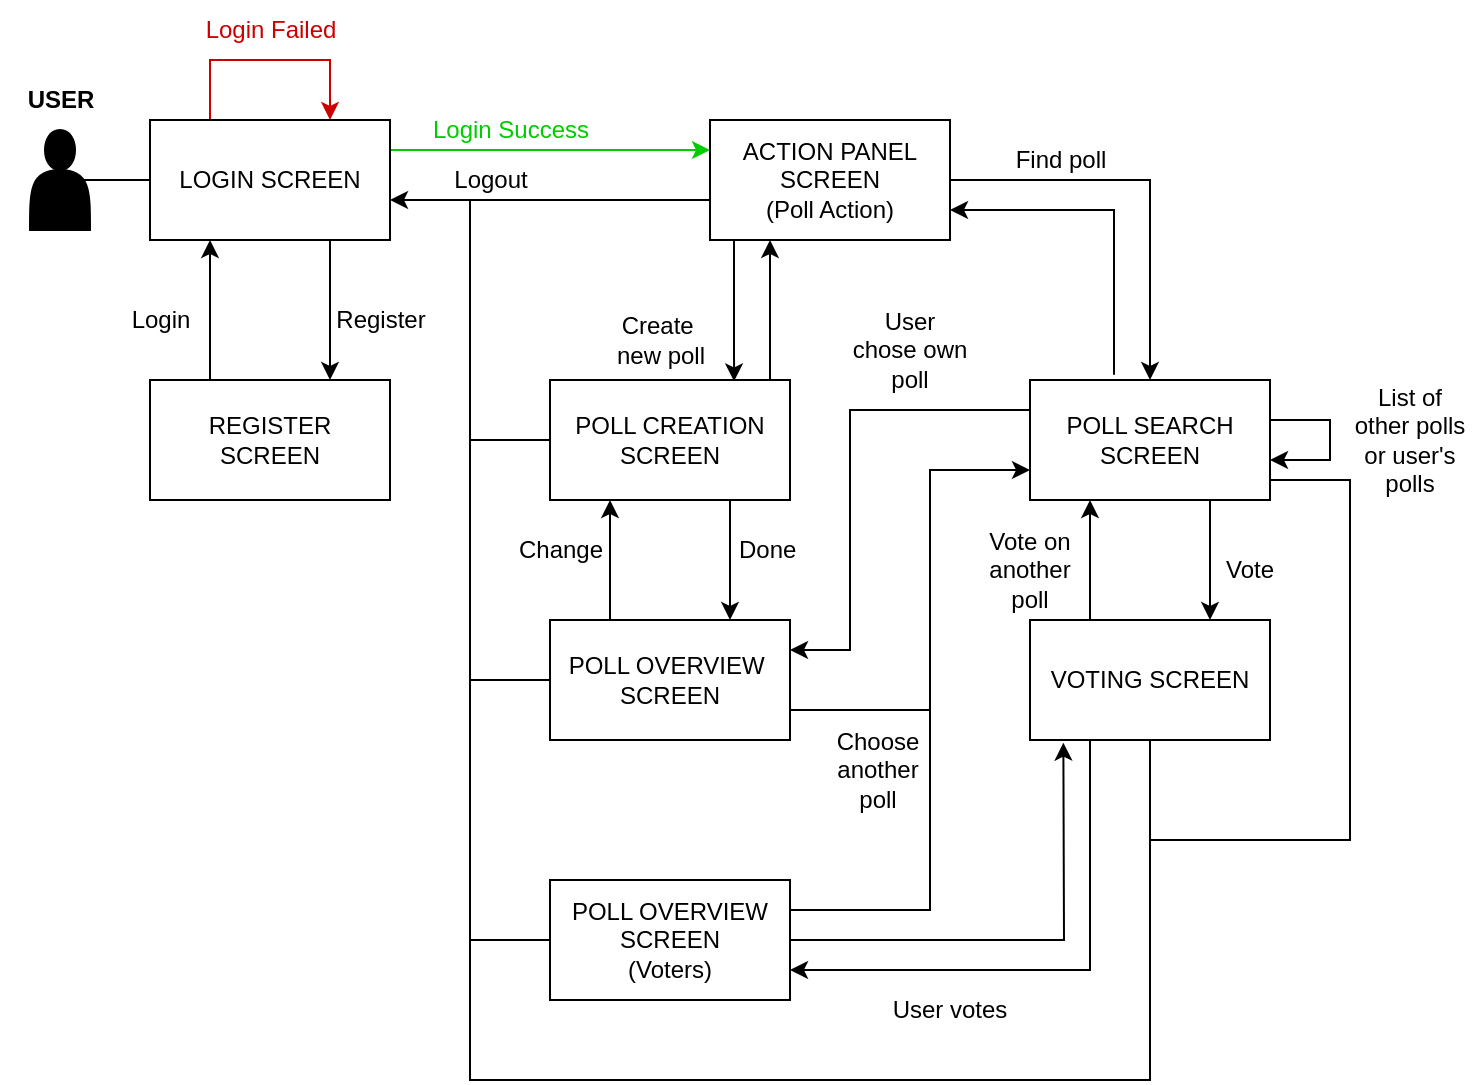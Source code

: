 <mxfile version="20.3.0" type="device"><diagram id="LItlk9lPw86CU3w1dnY6" name="Page-1"><mxGraphModel dx="1022" dy="428" grid="1" gridSize="10" guides="1" tooltips="1" connect="1" arrows="1" fold="1" page="1" pageScale="1" pageWidth="827" pageHeight="1169" math="0" shadow="0"><root><mxCell id="0"/><mxCell id="1" parent="0"/><mxCell id="EwLPd3daXY5u2sBcAmYO-1" style="edgeStyle=orthogonalEdgeStyle;rounded=0;orthogonalLoop=1;jettySize=auto;html=1;exitX=0.75;exitY=1;exitDx=0;exitDy=0;entryX=0.75;entryY=0;entryDx=0;entryDy=0;" parent="1" source="EwLPd3daXY5u2sBcAmYO-4" target="EwLPd3daXY5u2sBcAmYO-6" edge="1"><mxGeometry relative="1" as="geometry"/></mxCell><mxCell id="EwLPd3daXY5u2sBcAmYO-2" style="edgeStyle=orthogonalEdgeStyle;rounded=0;orthogonalLoop=1;jettySize=auto;html=1;exitX=0.25;exitY=0;exitDx=0;exitDy=0;entryX=0.75;entryY=0;entryDx=0;entryDy=0;fillColor=#f8cecc;strokeColor=#CC0000;" parent="1" source="EwLPd3daXY5u2sBcAmYO-4" target="EwLPd3daXY5u2sBcAmYO-4" edge="1"><mxGeometry relative="1" as="geometry"><mxPoint x="170" y="70" as="targetPoint"/><Array as="points"><mxPoint x="110" y="50"/><mxPoint x="170" y="50"/></Array></mxGeometry></mxCell><mxCell id="EwLPd3daXY5u2sBcAmYO-3" style="edgeStyle=orthogonalEdgeStyle;rounded=0;orthogonalLoop=1;jettySize=auto;html=1;exitX=1;exitY=0.25;exitDx=0;exitDy=0;strokeColor=#00CC00;fontColor=#00CC00;entryX=0;entryY=0.25;entryDx=0;entryDy=0;" parent="1" source="EwLPd3daXY5u2sBcAmYO-4" target="EwLPd3daXY5u2sBcAmYO-10" edge="1"><mxGeometry relative="1" as="geometry"><mxPoint x="280" y="130" as="targetPoint"/></mxGeometry></mxCell><mxCell id="EwLPd3daXY5u2sBcAmYO-4" value="LOGIN SCREEN" style="rounded=0;whiteSpace=wrap;html=1;strokeWidth=1;" parent="1" vertex="1"><mxGeometry x="80" y="80" width="120" height="60" as="geometry"/></mxCell><mxCell id="EwLPd3daXY5u2sBcAmYO-5" style="edgeStyle=orthogonalEdgeStyle;rounded=0;orthogonalLoop=1;jettySize=auto;html=1;exitX=0.25;exitY=0;exitDx=0;exitDy=0;entryX=0.25;entryY=1;entryDx=0;entryDy=0;" parent="1" source="EwLPd3daXY5u2sBcAmYO-6" target="EwLPd3daXY5u2sBcAmYO-4" edge="1"><mxGeometry relative="1" as="geometry"/></mxCell><mxCell id="EwLPd3daXY5u2sBcAmYO-6" value="REGISTER &lt;br&gt;SCREEN" style="rounded=0;whiteSpace=wrap;html=1;strokeWidth=1;" parent="1" vertex="1"><mxGeometry x="80" y="210" width="120" height="60" as="geometry"/></mxCell><mxCell id="EwLPd3daXY5u2sBcAmYO-7" style="edgeStyle=orthogonalEdgeStyle;rounded=0;orthogonalLoop=1;jettySize=auto;html=1;exitX=0;exitY=0.75;exitDx=0;exitDy=0;strokeColor=#000000;fontColor=#00CC00;" parent="1" source="EwLPd3daXY5u2sBcAmYO-10" edge="1"><mxGeometry relative="1" as="geometry"><mxPoint x="200" y="120" as="targetPoint"/><Array as="points"><mxPoint x="360" y="120"/><mxPoint x="200" y="120"/></Array></mxGeometry></mxCell><mxCell id="EwLPd3daXY5u2sBcAmYO-10" value="ACTION PANEL&lt;br&gt;SCREEN&lt;br&gt;(Poll Action)" style="rounded=0;whiteSpace=wrap;html=1;strokeWidth=1;" parent="1" vertex="1"><mxGeometry x="360" y="80" width="120" height="60" as="geometry"/></mxCell><mxCell id="EwLPd3daXY5u2sBcAmYO-11" value="&lt;font color=&quot;#cc0000&quot;&gt;Login Failed&lt;/font&gt;" style="text;html=1;align=center;verticalAlign=middle;resizable=0;points=[];autosize=1;strokeColor=none;fillColor=none;" parent="1" vertex="1"><mxGeometry x="95" y="20" width="90" height="30" as="geometry"/></mxCell><mxCell id="EwLPd3daXY5u2sBcAmYO-12" value="" style="shape=actor;whiteSpace=wrap;html=1;strokeWidth=1;fontColor=#CC0000;fillColor=#000000;" parent="1" vertex="1"><mxGeometry x="20" y="85" width="30" height="50" as="geometry"/></mxCell><mxCell id="EwLPd3daXY5u2sBcAmYO-13" value="" style="endArrow=none;html=1;rounded=0;strokeColor=#000000;fontColor=#CC0000;exitX=0.9;exitY=0.5;exitDx=0;exitDy=0;entryX=0;entryY=0.5;entryDx=0;entryDy=0;exitPerimeter=0;" parent="1" source="EwLPd3daXY5u2sBcAmYO-12" target="EwLPd3daXY5u2sBcAmYO-4" edge="1"><mxGeometry width="50" height="50" relative="1" as="geometry"><mxPoint x="380" y="240" as="sourcePoint"/><mxPoint x="430" y="190" as="targetPoint"/><Array as="points"/></mxGeometry></mxCell><mxCell id="EwLPd3daXY5u2sBcAmYO-14" value="&lt;font color=&quot;#00cc00&quot;&gt;Login Success&lt;/font&gt;" style="text;html=1;align=center;verticalAlign=middle;resizable=0;points=[];autosize=1;strokeColor=none;fillColor=none;fontColor=#CC0000;" parent="1" vertex="1"><mxGeometry x="210" y="70" width="100" height="30" as="geometry"/></mxCell><mxCell id="EwLPd3daXY5u2sBcAmYO-15" value="&lt;font color=&quot;#000000&quot;&gt;Logout&lt;/font&gt;" style="text;html=1;align=center;verticalAlign=middle;resizable=0;points=[];autosize=1;strokeColor=none;fillColor=none;fontColor=#00CC00;" parent="1" vertex="1"><mxGeometry x="220" y="95" width="60" height="30" as="geometry"/></mxCell><mxCell id="EwLPd3daXY5u2sBcAmYO-16" value="Register" style="text;html=1;align=center;verticalAlign=middle;resizable=0;points=[];autosize=1;strokeColor=none;fillColor=none;fontColor=#000000;" parent="1" vertex="1"><mxGeometry x="160" y="165" width="70" height="30" as="geometry"/></mxCell><mxCell id="EwLPd3daXY5u2sBcAmYO-17" value="Login" style="text;html=1;align=center;verticalAlign=middle;resizable=0;points=[];autosize=1;strokeColor=none;fillColor=none;fontColor=#000000;" parent="1" vertex="1"><mxGeometry x="60" y="165" width="50" height="30" as="geometry"/></mxCell><mxCell id="EwLPd3daXY5u2sBcAmYO-24" value="&lt;b&gt;USER&lt;/b&gt;" style="text;html=1;align=center;verticalAlign=middle;resizable=0;points=[];autosize=1;strokeColor=none;fillColor=none;" parent="1" vertex="1"><mxGeometry x="5" y="55" width="60" height="30" as="geometry"/></mxCell><mxCell id="EwLPd3daXY5u2sBcAmYO-28" value="Create&amp;nbsp;&lt;br&gt;new poll" style="text;html=1;align=center;verticalAlign=middle;resizable=0;points=[];autosize=1;strokeColor=none;fillColor=none;" parent="1" vertex="1"><mxGeometry x="300" y="170" width="70" height="40" as="geometry"/></mxCell><mxCell id="EwLPd3daXY5u2sBcAmYO-31" value="POLL OVERVIEW&amp;nbsp;&lt;br&gt;SCREEN" style="rounded=0;whiteSpace=wrap;html=1;" parent="1" vertex="1"><mxGeometry x="280" y="330" width="120" height="60" as="geometry"/></mxCell><mxCell id="EwLPd3daXY5u2sBcAmYO-33" value="Done&amp;nbsp;" style="text;html=1;align=center;verticalAlign=middle;resizable=0;points=[];autosize=1;strokeColor=none;fillColor=none;" parent="1" vertex="1"><mxGeometry x="360" y="280" width="60" height="30" as="geometry"/></mxCell><mxCell id="EwLPd3daXY5u2sBcAmYO-35" value="Change" style="text;html=1;align=center;verticalAlign=middle;resizable=0;points=[];autosize=1;strokeColor=none;fillColor=none;" parent="1" vertex="1"><mxGeometry x="250" y="280" width="70" height="30" as="geometry"/></mxCell><mxCell id="EwLPd3daXY5u2sBcAmYO-42" value="Find poll" style="text;html=1;align=center;verticalAlign=middle;resizable=0;points=[];autosize=1;strokeColor=none;fillColor=none;" parent="1" vertex="1"><mxGeometry x="500" y="85" width="70" height="30" as="geometry"/></mxCell><mxCell id="EwLPd3daXY5u2sBcAmYO-20" value="POLL CREATION&lt;br&gt;SCREEN" style="rounded=0;whiteSpace=wrap;html=1;strokeWidth=1;fontColor=#000000;fillColor=default;" parent="1" vertex="1"><mxGeometry x="280" y="210" width="120" height="60" as="geometry"/></mxCell><mxCell id="RrYvDwBddiI1AkVKfJor-1" value="VOTING SCREEN" style="rounded=0;whiteSpace=wrap;html=1;" parent="1" vertex="1"><mxGeometry x="520" y="330" width="120" height="60" as="geometry"/></mxCell><mxCell id="RrYvDwBddiI1AkVKfJor-2" value="POLL SEARCH&lt;br&gt;SCREEN" style="rounded=0;whiteSpace=wrap;html=1;" parent="1" vertex="1"><mxGeometry x="520" y="210" width="120" height="60" as="geometry"/></mxCell><mxCell id="RrYvDwBddiI1AkVKfJor-4" value="" style="endArrow=classic;html=1;rounded=0;" parent="1" edge="1"><mxGeometry width="50" height="50" relative="1" as="geometry"><mxPoint x="640" y="230" as="sourcePoint"/><mxPoint x="640" y="250" as="targetPoint"/><Array as="points"><mxPoint x="670" y="230"/><mxPoint x="670" y="250"/></Array></mxGeometry></mxCell><mxCell id="RrYvDwBddiI1AkVKfJor-5" value="List of other polls or user's polls" style="text;html=1;strokeColor=none;fillColor=none;align=center;verticalAlign=middle;whiteSpace=wrap;rounded=0;" parent="1" vertex="1"><mxGeometry x="680" y="225" width="60" height="30" as="geometry"/></mxCell><mxCell id="RrYvDwBddiI1AkVKfJor-7" value="" style="endArrow=classic;html=1;rounded=0;entryX=1.029;entryY=1.017;entryDx=0;entryDy=0;entryPerimeter=0;" parent="1" target="EwLPd3daXY5u2sBcAmYO-28" edge="1"><mxGeometry width="50" height="50" relative="1" as="geometry"><mxPoint x="372" y="140" as="sourcePoint"/><mxPoint x="440" y="210" as="targetPoint"/></mxGeometry></mxCell><mxCell id="RrYvDwBddiI1AkVKfJor-8" value="" style="endArrow=classic;html=1;rounded=0;exitX=0.75;exitY=1;exitDx=0;exitDy=0;entryX=0.75;entryY=0;entryDx=0;entryDy=0;" parent="1" source="EwLPd3daXY5u2sBcAmYO-20" target="EwLPd3daXY5u2sBcAmYO-31" edge="1"><mxGeometry width="50" height="50" relative="1" as="geometry"><mxPoint x="390" y="330" as="sourcePoint"/><mxPoint x="440" y="280" as="targetPoint"/></mxGeometry></mxCell><mxCell id="RrYvDwBddiI1AkVKfJor-10" value="" style="endArrow=classic;html=1;rounded=0;exitX=0.25;exitY=0;exitDx=0;exitDy=0;entryX=0.25;entryY=1;entryDx=0;entryDy=0;" parent="1" source="EwLPd3daXY5u2sBcAmYO-31" target="EwLPd3daXY5u2sBcAmYO-20" edge="1"><mxGeometry width="50" height="50" relative="1" as="geometry"><mxPoint x="390" y="330" as="sourcePoint"/><mxPoint x="440" y="280" as="targetPoint"/></mxGeometry></mxCell><mxCell id="RrYvDwBddiI1AkVKfJor-11" value="" style="endArrow=classic;html=1;rounded=0;entryX=0.75;entryY=0;entryDx=0;entryDy=0;exitX=0.75;exitY=1;exitDx=0;exitDy=0;" parent="1" source="RrYvDwBddiI1AkVKfJor-2" target="RrYvDwBddiI1AkVKfJor-1" edge="1"><mxGeometry width="50" height="50" relative="1" as="geometry"><mxPoint x="390" y="330" as="sourcePoint"/><mxPoint x="440" y="280" as="targetPoint"/></mxGeometry></mxCell><mxCell id="RrYvDwBddiI1AkVKfJor-12" value="" style="endArrow=classic;html=1;rounded=0;entryX=0.25;entryY=1;entryDx=0;entryDy=0;exitX=0.25;exitY=0;exitDx=0;exitDy=0;" parent="1" source="RrYvDwBddiI1AkVKfJor-1" target="RrYvDwBddiI1AkVKfJor-2" edge="1"><mxGeometry width="50" height="50" relative="1" as="geometry"><mxPoint x="390" y="330" as="sourcePoint"/><mxPoint x="440" y="280" as="targetPoint"/></mxGeometry></mxCell><mxCell id="RrYvDwBddiI1AkVKfJor-13" value="Vote" style="text;html=1;strokeColor=none;fillColor=none;align=center;verticalAlign=middle;whiteSpace=wrap;rounded=0;" parent="1" vertex="1"><mxGeometry x="590" y="290" width="80" height="30" as="geometry"/></mxCell><mxCell id="RrYvDwBddiI1AkVKfJor-14" value="Vote on another poll" style="text;html=1;strokeColor=none;fillColor=none;align=center;verticalAlign=middle;whiteSpace=wrap;rounded=0;" parent="1" vertex="1"><mxGeometry x="490" y="290" width="60" height="30" as="geometry"/></mxCell><mxCell id="RrYvDwBddiI1AkVKfJor-19" value="" style="endArrow=classic;html=1;rounded=0;entryX=0.5;entryY=0;entryDx=0;entryDy=0;exitX=1;exitY=0.5;exitDx=0;exitDy=0;" parent="1" source="EwLPd3daXY5u2sBcAmYO-10" target="RrYvDwBddiI1AkVKfJor-2" edge="1"><mxGeometry width="50" height="50" relative="1" as="geometry"><mxPoint x="390" y="240" as="sourcePoint"/><mxPoint x="440" y="190" as="targetPoint"/><Array as="points"><mxPoint x="580" y="110"/></Array></mxGeometry></mxCell><mxCell id="RrYvDwBddiI1AkVKfJor-20" value="" style="endArrow=classic;html=1;rounded=0;exitX=1;exitY=0.75;exitDx=0;exitDy=0;entryX=0;entryY=0.75;entryDx=0;entryDy=0;" parent="1" source="EwLPd3daXY5u2sBcAmYO-31" target="RrYvDwBddiI1AkVKfJor-2" edge="1"><mxGeometry width="50" height="50" relative="1" as="geometry"><mxPoint x="390" y="240" as="sourcePoint"/><mxPoint x="440" y="190" as="targetPoint"/><Array as="points"><mxPoint x="470" y="375"/><mxPoint x="470" y="255"/></Array></mxGeometry></mxCell><mxCell id="RrYvDwBddiI1AkVKfJor-21" value="" style="endArrow=classic;html=1;rounded=0;entryX=1;entryY=0.25;entryDx=0;entryDy=0;exitX=0;exitY=0.25;exitDx=0;exitDy=0;" parent="1" source="RrYvDwBddiI1AkVKfJor-2" target="EwLPd3daXY5u2sBcAmYO-31" edge="1"><mxGeometry width="50" height="50" relative="1" as="geometry"><mxPoint x="390" y="240" as="sourcePoint"/><mxPoint x="440" y="190" as="targetPoint"/><Array as="points"><mxPoint x="430" y="225"/><mxPoint x="430" y="345"/></Array></mxGeometry></mxCell><mxCell id="RrYvDwBddiI1AkVKfJor-23" value="User chose own poll" style="text;html=1;strokeColor=none;fillColor=none;align=center;verticalAlign=middle;whiteSpace=wrap;rounded=0;" parent="1" vertex="1"><mxGeometry x="430" y="180" width="60" height="30" as="geometry"/></mxCell><mxCell id="RrYvDwBddiI1AkVKfJor-24" value="Choose another poll" style="text;html=1;strokeColor=none;fillColor=none;align=center;verticalAlign=middle;whiteSpace=wrap;rounded=0;" parent="1" vertex="1"><mxGeometry x="414" y="390" width="60" height="30" as="geometry"/></mxCell><mxCell id="RrYvDwBddiI1AkVKfJor-27" value="" style="endArrow=none;html=1;rounded=0;exitX=0.5;exitY=1;exitDx=0;exitDy=0;" parent="1" source="RrYvDwBddiI1AkVKfJor-1" edge="1"><mxGeometry width="50" height="50" relative="1" as="geometry"><mxPoint x="140" y="490" as="sourcePoint"/><mxPoint x="240" y="120" as="targetPoint"/><Array as="points"><mxPoint x="580" y="560"/><mxPoint x="240" y="560"/></Array></mxGeometry></mxCell><mxCell id="RrYvDwBddiI1AkVKfJor-30" value="" style="endArrow=none;html=1;rounded=0;" parent="1" edge="1"><mxGeometry width="50" height="50" relative="1" as="geometry"><mxPoint x="580" y="440" as="sourcePoint"/><mxPoint x="640" y="260" as="targetPoint"/><Array as="points"><mxPoint x="680" y="440"/><mxPoint x="680" y="260"/></Array></mxGeometry></mxCell><mxCell id="RrYvDwBddiI1AkVKfJor-31" value="" style="endArrow=none;html=1;rounded=0;" parent="1" edge="1"><mxGeometry width="50" height="50" relative="1" as="geometry"><mxPoint x="280" y="360" as="sourcePoint"/><mxPoint x="240" y="360" as="targetPoint"/></mxGeometry></mxCell><mxCell id="HbgOhGcxWijTwdL5P2w5-1" value="POLL OVERVIEW&lt;br&gt;SCREEN&lt;br&gt;(Voters)" style="rounded=0;whiteSpace=wrap;html=1;" parent="1" vertex="1"><mxGeometry x="280" y="460" width="120" height="60" as="geometry"/></mxCell><mxCell id="HbgOhGcxWijTwdL5P2w5-2" value="" style="endArrow=classic;html=1;rounded=0;exitX=0.25;exitY=1;exitDx=0;exitDy=0;entryX=1;entryY=0.75;entryDx=0;entryDy=0;" parent="1" source="RrYvDwBddiI1AkVKfJor-1" target="HbgOhGcxWijTwdL5P2w5-1" edge="1"><mxGeometry width="50" height="50" relative="1" as="geometry"><mxPoint x="390" y="410" as="sourcePoint"/><mxPoint x="440" y="360" as="targetPoint"/><Array as="points"><mxPoint x="550" y="505"/></Array></mxGeometry></mxCell><mxCell id="HbgOhGcxWijTwdL5P2w5-3" value="" style="endArrow=none;html=1;rounded=0;exitX=0;exitY=0.5;exitDx=0;exitDy=0;" parent="1" source="HbgOhGcxWijTwdL5P2w5-1" edge="1"><mxGeometry width="50" height="50" relative="1" as="geometry"><mxPoint x="390" y="410" as="sourcePoint"/><mxPoint x="240" y="490" as="targetPoint"/></mxGeometry></mxCell><mxCell id="HbgOhGcxWijTwdL5P2w5-4" value="User votes" style="text;html=1;strokeColor=none;fillColor=none;align=center;verticalAlign=middle;whiteSpace=wrap;rounded=0;" parent="1" vertex="1"><mxGeometry x="450" y="510" width="60" height="30" as="geometry"/></mxCell><mxCell id="HbgOhGcxWijTwdL5P2w5-6" value="" style="endArrow=none;html=1;rounded=0;exitX=1;exitY=0.25;exitDx=0;exitDy=0;" parent="1" source="HbgOhGcxWijTwdL5P2w5-1" edge="1"><mxGeometry width="50" height="50" relative="1" as="geometry"><mxPoint x="390" y="380" as="sourcePoint"/><mxPoint x="470" y="370" as="targetPoint"/><Array as="points"><mxPoint x="470" y="475"/></Array></mxGeometry></mxCell><mxCell id="mmEg8UxavIiXe-bheoEt-1" value="" style="endArrow=none;html=1;rounded=0;entryX=0;entryY=0.5;entryDx=0;entryDy=0;" edge="1" parent="1" target="EwLPd3daXY5u2sBcAmYO-20"><mxGeometry width="50" height="50" relative="1" as="geometry"><mxPoint x="240" y="240" as="sourcePoint"/><mxPoint x="440" y="210" as="targetPoint"/></mxGeometry></mxCell><mxCell id="mmEg8UxavIiXe-bheoEt-2" value="" style="endArrow=classic;html=1;rounded=0;entryX=0.25;entryY=1;entryDx=0;entryDy=0;" edge="1" parent="1" target="EwLPd3daXY5u2sBcAmYO-10"><mxGeometry width="50" height="50" relative="1" as="geometry"><mxPoint x="390" y="210" as="sourcePoint"/><mxPoint x="440" y="260" as="targetPoint"/></mxGeometry></mxCell><mxCell id="mmEg8UxavIiXe-bheoEt-4" value="" style="endArrow=classic;html=1;rounded=0;entryX=1;entryY=0.75;entryDx=0;entryDy=0;exitX=0.35;exitY=-0.044;exitDx=0;exitDy=0;exitPerimeter=0;" edge="1" parent="1" source="RrYvDwBddiI1AkVKfJor-2" target="EwLPd3daXY5u2sBcAmYO-10"><mxGeometry width="50" height="50" relative="1" as="geometry"><mxPoint x="390" y="290" as="sourcePoint"/><mxPoint x="440" y="240" as="targetPoint"/><Array as="points"><mxPoint x="562" y="125"/></Array></mxGeometry></mxCell><mxCell id="mmEg8UxavIiXe-bheoEt-5" value="" style="endArrow=classic;html=1;rounded=0;exitX=1;exitY=0.5;exitDx=0;exitDy=0;entryX=0.139;entryY=1.022;entryDx=0;entryDy=0;entryPerimeter=0;" edge="1" parent="1" source="HbgOhGcxWijTwdL5P2w5-1" target="RrYvDwBddiI1AkVKfJor-1"><mxGeometry width="50" height="50" relative="1" as="geometry"><mxPoint x="390" y="400" as="sourcePoint"/><mxPoint x="440" y="350" as="targetPoint"/><Array as="points"><mxPoint x="537" y="490"/></Array></mxGeometry></mxCell></root></mxGraphModel></diagram></mxfile>
